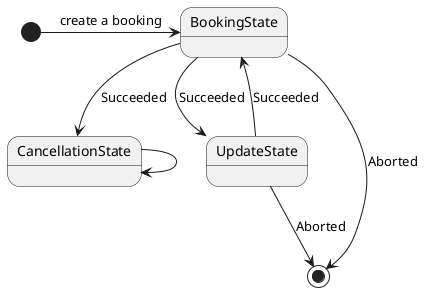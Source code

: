 @startuml

[*] -> BookingState: create a booking

BookingState--> CancellationState :Succeeded
BookingState--> UpdateState :Succeeded
BookingState--> [*]:Aborted
UpdateState--> BookingState :Succeeded
UpdateState--> [*]:Aborted

CancellationState-->CancellationState


@enduml